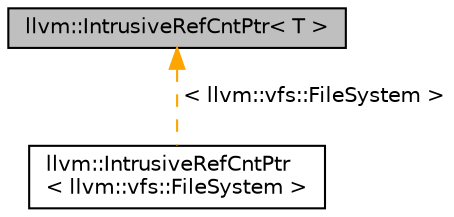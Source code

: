digraph "llvm::IntrusiveRefCntPtr&lt; T &gt;"
{
 // LATEX_PDF_SIZE
  bgcolor="transparent";
  edge [fontname="Helvetica",fontsize="10",labelfontname="Helvetica",labelfontsize="10"];
  node [fontname="Helvetica",fontsize="10",shape="box"];
  Node1 [label="llvm::IntrusiveRefCntPtr\< T \>",height=0.2,width=0.4,color="black", fillcolor="grey75", style="filled", fontcolor="black",tooltip="A smart pointer to a reference-counted object that inherits from RefCountedBase or ThreadSafeRefCount..."];
  Node1 -> Node2 [dir="back",color="orange",fontsize="10",style="dashed",label=" \< llvm::vfs::FileSystem \>" ,fontname="Helvetica"];
  Node2 [label="llvm::IntrusiveRefCntPtr\l\< llvm::vfs::FileSystem \>",height=0.2,width=0.4,color="black",URL="$classllvm_1_1IntrusiveRefCntPtr.html",tooltip=" "];
}
